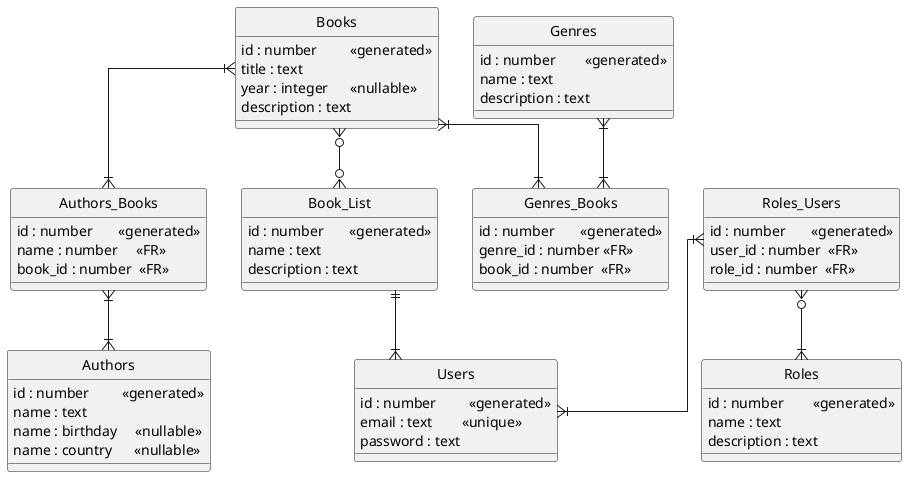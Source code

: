 @startuml entity-relationship

hide circle

skinparam linetype ortho

entity "Books" as e01 {
  id : number         <<generated>>
  title : text
  year : integer      <<nullable>>
  description : text 
}

entity "Users" as e02 {
  id : number         <<generated>>
  email : text        <<unique>>
  password : text
}

entity "Authors" as e03 {
  id : number         <<generated>>
  name : text
  name : birthday     <<nullable>>
  name : country      <<nullable>>
}

entity "Roles" as e04 {
  id : number        <<generated>>
  name : text
  description : text
}

entity "Book_List" as e05 {
  id : number       <<generated>>
  name : text
  description : text
}

entity "Genres" as e06 {
  id : number        <<generated>>
  name : text
  description : text
}

entity "Roles_Users" as e07 {
  id : number       <<generated>>
  user_id : number  <<FR>>
  role_id : number  <<FR>>
}

entity "Genres_Books" as e08 {
  id : number       <<generated>>
  genre_id : number <<FR>>
  book_id : number  <<FR>>
}

entity "Authors_Books" as e09 {
  id : number       <<generated>>
  name : number     <<FR>>
  book_id : number  <<FR>>
}

 e01 }|--|{ e09
 e09 }|--|{ e03

 e01 }|--|{ e08
 e06 }|--|{ e08

 e01 }o--o{ e05
 e05 ||--|{ e02

 e07 }|--|{ e02
 e07 }o--|{ e04


@enduml